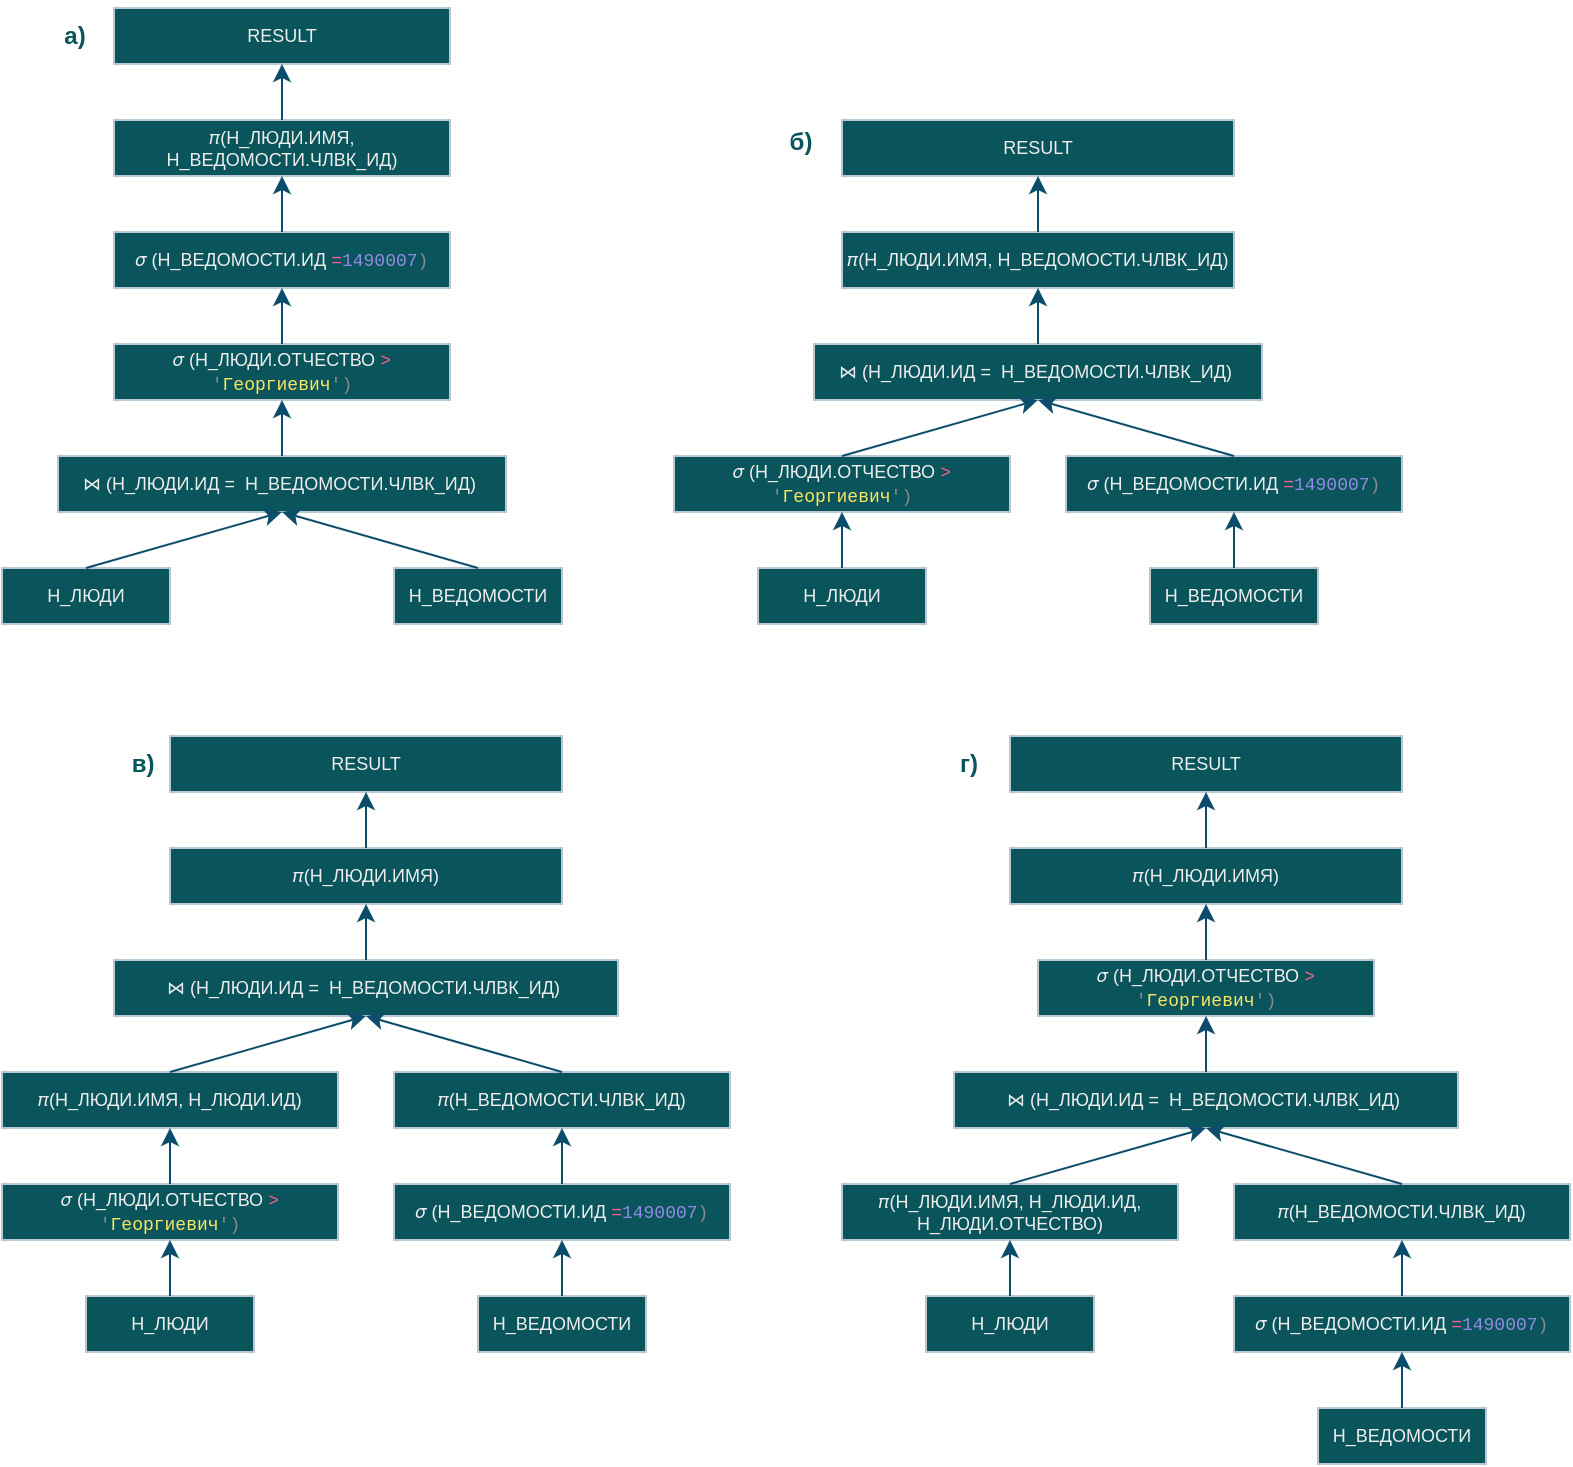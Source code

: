 <mxfile version="22.0.3" type="device">
  <diagram name="Page-1" id="TWeJ-bOZ7lDzK8EqbMOu">
    <mxGraphModel dx="522" dy="396" grid="1" gridSize="7" guides="1" tooltips="1" connect="1" arrows="1" fold="1" page="1" pageScale="1" pageWidth="827" pageHeight="1169" background="#ffffff" math="0" shadow="0">
      <root>
        <mxCell id="0" />
        <mxCell id="1" parent="0" />
        <mxCell id="iL_l7VG0hr3bKJZ_Hehv-2" value="Н_ЛЮДИ" style="rounded=0;whiteSpace=wrap;html=1;strokeColor=#BAC8D3;fontColor=#EEEEEE;fillColor=#09555B;fontSize=9;" parent="1" vertex="1">
          <mxGeometry x="28" y="308" width="84" height="28" as="geometry" />
        </mxCell>
        <mxCell id="iL_l7VG0hr3bKJZ_Hehv-3" value="Н_ВЕДОМОСТИ" style="rounded=0;whiteSpace=wrap;html=1;strokeColor=#BAC8D3;fontColor=#EEEEEE;fillColor=#09555B;fontSize=9;" parent="1" vertex="1">
          <mxGeometry x="224" y="308" width="84" height="28" as="geometry" />
        </mxCell>
        <mxCell id="iL_l7VG0hr3bKJZ_Hehv-4" value="⋈ (Н_ЛЮДИ.ИД =&amp;nbsp; Н_ВЕДОМОСТИ.ЧЛВК_ИД)&amp;nbsp;" style="rounded=0;whiteSpace=wrap;html=1;strokeColor=#BAC8D3;fontColor=#EEEEEE;fillColor=#09555B;fontSize=9;" parent="1" vertex="1">
          <mxGeometry x="56" y="252" width="224" height="28" as="geometry" />
        </mxCell>
        <mxCell id="iL_l7VG0hr3bKJZ_Hehv-5" value="𝜎 (Н_ЛЮДИ.ОТЧЕСТВО &lt;span style=&quot;font-family: &amp;quot;MesloLGS NF&amp;quot;, Menlo, Monaco, &amp;quot;Courier New&amp;quot;, monospace, Menlo, Monaco, &amp;quot;Courier New&amp;quot;, monospace; color: rgb(252, 97, 141); font-size: 9px;&quot;&gt;&amp;gt;&lt;/span&gt;&lt;span style=&quot;background-color: rgb(34, 34, 34); color: rgb(247, 241, 255); font-family: &amp;quot;MesloLGS NF&amp;quot;, Menlo, Monaco, &amp;quot;Courier New&amp;quot;, monospace, Menlo, Monaco, &amp;quot;Courier New&amp;quot;, monospace; font-size: 9px;&quot;&gt; &lt;/span&gt;&lt;span style=&quot;font-family: &amp;quot;MesloLGS NF&amp;quot;, Menlo, Monaco, &amp;quot;Courier New&amp;quot;, monospace, Menlo, Monaco, &amp;quot;Courier New&amp;quot;, monospace; color: rgb(139, 136, 143); font-size: 9px;&quot;&gt;&#39;&lt;/span&gt;&lt;span style=&quot;font-family: &amp;quot;MesloLGS NF&amp;quot;, Menlo, Monaco, &amp;quot;Courier New&amp;quot;, monospace, Menlo, Monaco, &amp;quot;Courier New&amp;quot;, monospace; color: rgb(252, 229, 102); font-size: 9px;&quot;&gt;Георгиевич&lt;/span&gt;&lt;span style=&quot;font-family: &amp;quot;MesloLGS NF&amp;quot;, Menlo, Monaco, &amp;quot;Courier New&amp;quot;, monospace, Menlo, Monaco, &amp;quot;Courier New&amp;quot;, monospace; color: rgb(139, 136, 143); font-size: 9px;&quot;&gt;&#39;)&lt;/span&gt;" style="rounded=0;whiteSpace=wrap;html=1;strokeColor=#BAC8D3;fontColor=#EEEEEE;fillColor=#09555B;fontSize=9;" parent="1" vertex="1">
          <mxGeometry x="84" y="196" width="168" height="28" as="geometry" />
        </mxCell>
        <mxCell id="iL_l7VG0hr3bKJZ_Hehv-6" value="𝜎 (Н_ВЕДОМОСТИ.ИД &lt;span style=&quot;font-family: &amp;quot;MesloLGS NF&amp;quot;, Menlo, Monaco, &amp;quot;Courier New&amp;quot;, monospace, Menlo, Monaco, &amp;quot;Courier New&amp;quot;, monospace; color: rgb(252, 97, 141); font-size: 9px;&quot;&gt;=&lt;/span&gt;&lt;span style=&quot;font-family: &amp;quot;MesloLGS NF&amp;quot;, Menlo, Monaco, &amp;quot;Courier New&amp;quot;, monospace, Menlo, Monaco, &amp;quot;Courier New&amp;quot;, monospace; color: rgb(148, 138, 227); font-size: 9px;&quot;&gt;1490007&lt;/span&gt;&lt;span style=&quot;background-color: initial; color: rgb(139, 136, 143); font-family: &amp;quot;MesloLGS NF&amp;quot;, Menlo, Monaco, &amp;quot;Courier New&amp;quot;, monospace, Menlo, Monaco, &amp;quot;Courier New&amp;quot;, monospace; font-size: 9px;&quot;&gt;)&lt;/span&gt;" style="rounded=0;whiteSpace=wrap;html=1;strokeColor=#BAC8D3;fontColor=#EEEEEE;fillColor=#09555B;fontSize=9;" parent="1" vertex="1">
          <mxGeometry x="84" y="140" width="168" height="28" as="geometry" />
        </mxCell>
        <mxCell id="iL_l7VG0hr3bKJZ_Hehv-7" value="𝜋(Н_ЛЮДИ.ИМЯ, Н_ВЕДОМОСТИ.ЧЛВК_ИД)" style="rounded=0;whiteSpace=wrap;html=1;strokeColor=#BAC8D3;fontColor=#EEEEEE;fillColor=#09555B;fontSize=9;" parent="1" vertex="1">
          <mxGeometry x="84" y="84" width="168" height="28" as="geometry" />
        </mxCell>
        <mxCell id="iL_l7VG0hr3bKJZ_Hehv-8" value="" style="endArrow=classic;html=1;rounded=0;strokeColor=#0B4D6A;exitX=0.5;exitY=0;exitDx=0;exitDy=0;entryX=0.5;entryY=1;entryDx=0;entryDy=0;fontSize=9;" parent="1" source="iL_l7VG0hr3bKJZ_Hehv-2" target="iL_l7VG0hr3bKJZ_Hehv-4" edge="1">
          <mxGeometry width="50" height="50" relative="1" as="geometry">
            <mxPoint x="-58" y="260" as="sourcePoint" />
            <mxPoint x="-8" y="210" as="targetPoint" />
          </mxGeometry>
        </mxCell>
        <mxCell id="iL_l7VG0hr3bKJZ_Hehv-9" value="" style="endArrow=classic;html=1;rounded=0;strokeColor=#0B4D6A;exitX=0.5;exitY=0;exitDx=0;exitDy=0;entryX=0.5;entryY=1;entryDx=0;entryDy=0;fontSize=9;" parent="1" source="iL_l7VG0hr3bKJZ_Hehv-3" target="iL_l7VG0hr3bKJZ_Hehv-4" edge="1">
          <mxGeometry width="50" height="50" relative="1" as="geometry">
            <mxPoint x="82" y="310" as="sourcePoint" />
            <mxPoint x="182" y="270" as="targetPoint" />
          </mxGeometry>
        </mxCell>
        <mxCell id="iL_l7VG0hr3bKJZ_Hehv-10" value="RESULT" style="rounded=0;whiteSpace=wrap;html=1;strokeColor=#BAC8D3;fontColor=#EEEEEE;fillColor=#09555B;fontSize=9;" parent="1" vertex="1">
          <mxGeometry x="84" y="28" width="168" height="28" as="geometry" />
        </mxCell>
        <mxCell id="iL_l7VG0hr3bKJZ_Hehv-11" value="" style="endArrow=classic;html=1;rounded=0;strokeColor=#0B4D6A;exitX=0.5;exitY=0;exitDx=0;exitDy=0;entryX=0.5;entryY=1;entryDx=0;entryDy=0;fontSize=9;" parent="1" source="iL_l7VG0hr3bKJZ_Hehv-4" target="iL_l7VG0hr3bKJZ_Hehv-5" edge="1">
          <mxGeometry width="50" height="50" relative="1" as="geometry">
            <mxPoint x="92" y="320" as="sourcePoint" />
            <mxPoint x="192" y="280" as="targetPoint" />
          </mxGeometry>
        </mxCell>
        <mxCell id="iL_l7VG0hr3bKJZ_Hehv-12" value="" style="endArrow=classic;html=1;rounded=0;strokeColor=#0B4D6A;exitX=0.5;exitY=0;exitDx=0;exitDy=0;entryX=0.5;entryY=1;entryDx=0;entryDy=0;fontSize=9;" parent="1" source="iL_l7VG0hr3bKJZ_Hehv-5" target="iL_l7VG0hr3bKJZ_Hehv-6" edge="1">
          <mxGeometry width="50" height="50" relative="1" as="geometry">
            <mxPoint x="102" y="330" as="sourcePoint" />
            <mxPoint x="202" y="290" as="targetPoint" />
          </mxGeometry>
        </mxCell>
        <mxCell id="iL_l7VG0hr3bKJZ_Hehv-13" value="" style="endArrow=classic;html=1;rounded=0;strokeColor=#0B4D6A;exitX=0.5;exitY=0;exitDx=0;exitDy=0;fontSize=9;" parent="1" source="iL_l7VG0hr3bKJZ_Hehv-6" target="iL_l7VG0hr3bKJZ_Hehv-7" edge="1">
          <mxGeometry width="50" height="50" relative="1" as="geometry">
            <mxPoint x="112" y="340" as="sourcePoint" />
            <mxPoint x="212" y="300" as="targetPoint" />
          </mxGeometry>
        </mxCell>
        <mxCell id="iL_l7VG0hr3bKJZ_Hehv-14" value="" style="endArrow=classic;html=1;rounded=0;strokeColor=#0B4D6A;exitX=0.5;exitY=0;exitDx=0;exitDy=0;entryX=0.5;entryY=1;entryDx=0;entryDy=0;fontSize=9;" parent="1" source="iL_l7VG0hr3bKJZ_Hehv-7" target="iL_l7VG0hr3bKJZ_Hehv-10" edge="1">
          <mxGeometry width="50" height="50" relative="1" as="geometry">
            <mxPoint x="122" y="350" as="sourcePoint" />
            <mxPoint x="222" y="310" as="targetPoint" />
          </mxGeometry>
        </mxCell>
        <mxCell id="iL_l7VG0hr3bKJZ_Hehv-16" value="Н_ЛЮДИ" style="rounded=0;whiteSpace=wrap;html=1;strokeColor=#BAC8D3;fontColor=#EEEEEE;fillColor=#09555B;fontSize=9;" parent="1" vertex="1">
          <mxGeometry x="406" y="308" width="84" height="28" as="geometry" />
        </mxCell>
        <mxCell id="iL_l7VG0hr3bKJZ_Hehv-17" value="Н_ВЕДОМОСТИ" style="rounded=0;whiteSpace=wrap;html=1;strokeColor=#BAC8D3;fontColor=#EEEEEE;fillColor=#09555B;fontSize=9;" parent="1" vertex="1">
          <mxGeometry x="602" y="308" width="84" height="28" as="geometry" />
        </mxCell>
        <mxCell id="iL_l7VG0hr3bKJZ_Hehv-18" value="⋈ (Н_ЛЮДИ.ИД =&amp;nbsp; Н_ВЕДОМОСТИ.ЧЛВК_ИД)&amp;nbsp;" style="rounded=0;whiteSpace=wrap;html=1;strokeColor=#BAC8D3;fontColor=#EEEEEE;fillColor=#09555B;fontSize=9;" parent="1" vertex="1">
          <mxGeometry x="434" y="196" width="224" height="28" as="geometry" />
        </mxCell>
        <mxCell id="iL_l7VG0hr3bKJZ_Hehv-19" value="𝜎 (Н_ЛЮДИ.ОТЧЕСТВО &lt;span style=&quot;font-family: &amp;quot;MesloLGS NF&amp;quot;, Menlo, Monaco, &amp;quot;Courier New&amp;quot;, monospace, Menlo, Monaco, &amp;quot;Courier New&amp;quot;, monospace; color: rgb(252, 97, 141); font-size: 9px;&quot;&gt;&amp;gt;&lt;/span&gt;&lt;span style=&quot;background-color: rgb(34, 34, 34); color: rgb(247, 241, 255); font-family: &amp;quot;MesloLGS NF&amp;quot;, Menlo, Monaco, &amp;quot;Courier New&amp;quot;, monospace, Menlo, Monaco, &amp;quot;Courier New&amp;quot;, monospace; font-size: 9px;&quot;&gt; &lt;/span&gt;&lt;span style=&quot;font-family: &amp;quot;MesloLGS NF&amp;quot;, Menlo, Monaco, &amp;quot;Courier New&amp;quot;, monospace, Menlo, Monaco, &amp;quot;Courier New&amp;quot;, monospace; color: rgb(139, 136, 143); font-size: 9px;&quot;&gt;&#39;&lt;/span&gt;&lt;span style=&quot;font-family: &amp;quot;MesloLGS NF&amp;quot;, Menlo, Monaco, &amp;quot;Courier New&amp;quot;, monospace, Menlo, Monaco, &amp;quot;Courier New&amp;quot;, monospace; color: rgb(252, 229, 102); font-size: 9px;&quot;&gt;Георгиевич&lt;/span&gt;&lt;span style=&quot;font-family: &amp;quot;MesloLGS NF&amp;quot;, Menlo, Monaco, &amp;quot;Courier New&amp;quot;, monospace, Menlo, Monaco, &amp;quot;Courier New&amp;quot;, monospace; color: rgb(139, 136, 143); font-size: 9px;&quot;&gt;&#39;)&lt;/span&gt;" style="rounded=0;whiteSpace=wrap;html=1;strokeColor=#BAC8D3;fontColor=#EEEEEE;fillColor=#09555B;fontSize=9;" parent="1" vertex="1">
          <mxGeometry x="364" y="252" width="168" height="28" as="geometry" />
        </mxCell>
        <mxCell id="iL_l7VG0hr3bKJZ_Hehv-20" value="𝜎 (Н_ВЕДОМОСТИ.ИД &lt;span style=&quot;font-family: &amp;quot;MesloLGS NF&amp;quot;, Menlo, Monaco, &amp;quot;Courier New&amp;quot;, monospace, Menlo, Monaco, &amp;quot;Courier New&amp;quot;, monospace; color: rgb(252, 97, 141); font-size: 9px;&quot;&gt;=&lt;/span&gt;&lt;span style=&quot;font-family: &amp;quot;MesloLGS NF&amp;quot;, Menlo, Monaco, &amp;quot;Courier New&amp;quot;, monospace, Menlo, Monaco, &amp;quot;Courier New&amp;quot;, monospace; color: rgb(148, 138, 227); font-size: 9px;&quot;&gt;1490007&lt;/span&gt;&lt;span style=&quot;background-color: initial; color: rgb(139, 136, 143); font-family: &amp;quot;MesloLGS NF&amp;quot;, Menlo, Monaco, &amp;quot;Courier New&amp;quot;, monospace, Menlo, Monaco, &amp;quot;Courier New&amp;quot;, monospace; font-size: 9px;&quot;&gt;)&lt;/span&gt;" style="rounded=0;whiteSpace=wrap;html=1;strokeColor=#BAC8D3;fontColor=#EEEEEE;fillColor=#09555B;fontSize=9;" parent="1" vertex="1">
          <mxGeometry x="560" y="252" width="168" height="28" as="geometry" />
        </mxCell>
        <mxCell id="iL_l7VG0hr3bKJZ_Hehv-21" value="𝜋(Н_ЛЮДИ.ИМЯ, Н_ВЕДОМОСТИ.ЧЛВК_ИД)" style="rounded=0;whiteSpace=wrap;html=1;strokeColor=#BAC8D3;fontColor=#EEEEEE;fillColor=#09555B;fontSize=9;" parent="1" vertex="1">
          <mxGeometry x="448" y="140" width="196" height="28" as="geometry" />
        </mxCell>
        <mxCell id="iL_l7VG0hr3bKJZ_Hehv-24" value="RESULT" style="rounded=0;whiteSpace=wrap;html=1;strokeColor=#BAC8D3;fontColor=#EEEEEE;fillColor=#09555B;fontSize=9;" parent="1" vertex="1">
          <mxGeometry x="448" y="84" width="196" height="28" as="geometry" />
        </mxCell>
        <mxCell id="iL_l7VG0hr3bKJZ_Hehv-29" value="" style="endArrow=classic;html=1;rounded=0;strokeColor=#0B4D6A;exitX=0.5;exitY=0;exitDx=0;exitDy=0;" parent="1" source="iL_l7VG0hr3bKJZ_Hehv-16" target="iL_l7VG0hr3bKJZ_Hehv-19" edge="1">
          <mxGeometry width="50" height="50" relative="1" as="geometry">
            <mxPoint x="476" y="267" as="sourcePoint" />
            <mxPoint x="526" y="217" as="targetPoint" />
          </mxGeometry>
        </mxCell>
        <mxCell id="iL_l7VG0hr3bKJZ_Hehv-30" value="" style="endArrow=classic;html=1;rounded=0;strokeColor=#0B4D6A;exitX=0.5;exitY=0;exitDx=0;exitDy=0;" parent="1" source="iL_l7VG0hr3bKJZ_Hehv-17" target="iL_l7VG0hr3bKJZ_Hehv-20" edge="1">
          <mxGeometry width="50" height="50" relative="1" as="geometry">
            <mxPoint x="455" y="315" as="sourcePoint" />
            <mxPoint x="455" y="287" as="targetPoint" />
          </mxGeometry>
        </mxCell>
        <mxCell id="iL_l7VG0hr3bKJZ_Hehv-31" value="" style="endArrow=classic;html=1;rounded=0;strokeColor=#0B4D6A;exitX=0.5;exitY=0;exitDx=0;exitDy=0;entryX=0.5;entryY=1;entryDx=0;entryDy=0;" parent="1" source="iL_l7VG0hr3bKJZ_Hehv-19" target="iL_l7VG0hr3bKJZ_Hehv-18" edge="1">
          <mxGeometry width="50" height="50" relative="1" as="geometry">
            <mxPoint x="455" y="315" as="sourcePoint" />
            <mxPoint x="455" y="287" as="targetPoint" />
          </mxGeometry>
        </mxCell>
        <mxCell id="iL_l7VG0hr3bKJZ_Hehv-32" value="" style="endArrow=classic;html=1;rounded=0;strokeColor=#0B4D6A;exitX=0.5;exitY=0;exitDx=0;exitDy=0;entryX=0.5;entryY=1;entryDx=0;entryDy=0;" parent="1" source="iL_l7VG0hr3bKJZ_Hehv-20" target="iL_l7VG0hr3bKJZ_Hehv-18" edge="1">
          <mxGeometry width="50" height="50" relative="1" as="geometry">
            <mxPoint x="462" y="322" as="sourcePoint" />
            <mxPoint x="462" y="294" as="targetPoint" />
          </mxGeometry>
        </mxCell>
        <mxCell id="iL_l7VG0hr3bKJZ_Hehv-33" value="" style="endArrow=classic;html=1;rounded=0;strokeColor=#0B4D6A;exitX=0.5;exitY=0;exitDx=0;exitDy=0;" parent="1" source="iL_l7VG0hr3bKJZ_Hehv-18" target="iL_l7VG0hr3bKJZ_Hehv-21" edge="1">
          <mxGeometry width="50" height="50" relative="1" as="geometry">
            <mxPoint x="469" y="329" as="sourcePoint" />
            <mxPoint x="469" y="301" as="targetPoint" />
          </mxGeometry>
        </mxCell>
        <mxCell id="iL_l7VG0hr3bKJZ_Hehv-34" value="" style="endArrow=classic;html=1;rounded=0;strokeColor=#0B4D6A;exitX=0.5;exitY=0;exitDx=0;exitDy=0;entryX=0.5;entryY=1;entryDx=0;entryDy=0;" parent="1" source="iL_l7VG0hr3bKJZ_Hehv-21" target="iL_l7VG0hr3bKJZ_Hehv-24" edge="1">
          <mxGeometry width="50" height="50" relative="1" as="geometry">
            <mxPoint x="476" y="336" as="sourcePoint" />
            <mxPoint x="476" y="308" as="targetPoint" />
          </mxGeometry>
        </mxCell>
        <mxCell id="iL_l7VG0hr3bKJZ_Hehv-35" value="Н_ЛЮДИ" style="rounded=0;whiteSpace=wrap;html=1;strokeColor=#BAC8D3;fontColor=#EEEEEE;fillColor=#09555B;fontSize=9;" parent="1" vertex="1">
          <mxGeometry x="70" y="672" width="84" height="28" as="geometry" />
        </mxCell>
        <mxCell id="iL_l7VG0hr3bKJZ_Hehv-36" value="Н_ВЕДОМОСТИ" style="rounded=0;whiteSpace=wrap;html=1;strokeColor=#BAC8D3;fontColor=#EEEEEE;fillColor=#09555B;fontSize=9;" parent="1" vertex="1">
          <mxGeometry x="266" y="672" width="84" height="28" as="geometry" />
        </mxCell>
        <mxCell id="iL_l7VG0hr3bKJZ_Hehv-37" value="⋈ (Н_ЛЮДИ.ИД =&amp;nbsp; Н_ВЕДОМОСТИ.ЧЛВК_ИД)&amp;nbsp;" style="rounded=0;whiteSpace=wrap;html=1;strokeColor=#BAC8D3;fontColor=#EEEEEE;fillColor=#09555B;fontSize=9;" parent="1" vertex="1">
          <mxGeometry x="84" y="504" width="252" height="28" as="geometry" />
        </mxCell>
        <mxCell id="iL_l7VG0hr3bKJZ_Hehv-38" value="𝜎 (Н_ЛЮДИ.ОТЧЕСТВО &lt;span style=&quot;font-family: &amp;quot;MesloLGS NF&amp;quot;, Menlo, Monaco, &amp;quot;Courier New&amp;quot;, monospace, Menlo, Monaco, &amp;quot;Courier New&amp;quot;, monospace; color: rgb(252, 97, 141); font-size: 9px;&quot;&gt;&amp;gt;&lt;/span&gt;&lt;span style=&quot;background-color: rgb(34, 34, 34); color: rgb(247, 241, 255); font-family: &amp;quot;MesloLGS NF&amp;quot;, Menlo, Monaco, &amp;quot;Courier New&amp;quot;, monospace, Menlo, Monaco, &amp;quot;Courier New&amp;quot;, monospace; font-size: 9px;&quot;&gt; &lt;/span&gt;&lt;span style=&quot;font-family: &amp;quot;MesloLGS NF&amp;quot;, Menlo, Monaco, &amp;quot;Courier New&amp;quot;, monospace, Menlo, Monaco, &amp;quot;Courier New&amp;quot;, monospace; color: rgb(139, 136, 143); font-size: 9px;&quot;&gt;&#39;&lt;/span&gt;&lt;span style=&quot;font-family: &amp;quot;MesloLGS NF&amp;quot;, Menlo, Monaco, &amp;quot;Courier New&amp;quot;, monospace, Menlo, Monaco, &amp;quot;Courier New&amp;quot;, monospace; color: rgb(252, 229, 102); font-size: 9px;&quot;&gt;Георгиевич&lt;/span&gt;&lt;span style=&quot;font-family: &amp;quot;MesloLGS NF&amp;quot;, Menlo, Monaco, &amp;quot;Courier New&amp;quot;, monospace, Menlo, Monaco, &amp;quot;Courier New&amp;quot;, monospace; color: rgb(139, 136, 143); font-size: 9px;&quot;&gt;&#39;)&lt;/span&gt;" style="rounded=0;whiteSpace=wrap;html=1;strokeColor=#BAC8D3;fontColor=#EEEEEE;fillColor=#09555B;fontSize=9;" parent="1" vertex="1">
          <mxGeometry x="28" y="616" width="168" height="28" as="geometry" />
        </mxCell>
        <mxCell id="iL_l7VG0hr3bKJZ_Hehv-39" value="𝜎 (Н_ВЕДОМОСТИ.ИД &lt;span style=&quot;font-family: &amp;quot;MesloLGS NF&amp;quot;, Menlo, Monaco, &amp;quot;Courier New&amp;quot;, monospace, Menlo, Monaco, &amp;quot;Courier New&amp;quot;, monospace; color: rgb(252, 97, 141); font-size: 9px;&quot;&gt;=&lt;/span&gt;&lt;span style=&quot;font-family: &amp;quot;MesloLGS NF&amp;quot;, Menlo, Monaco, &amp;quot;Courier New&amp;quot;, monospace, Menlo, Monaco, &amp;quot;Courier New&amp;quot;, monospace; color: rgb(148, 138, 227); font-size: 9px;&quot;&gt;1490007&lt;/span&gt;&lt;span style=&quot;background-color: initial; color: rgb(139, 136, 143); font-family: &amp;quot;MesloLGS NF&amp;quot;, Menlo, Monaco, &amp;quot;Courier New&amp;quot;, monospace, Menlo, Monaco, &amp;quot;Courier New&amp;quot;, monospace; font-size: 9px;&quot;&gt;)&lt;/span&gt;" style="rounded=0;whiteSpace=wrap;html=1;strokeColor=#BAC8D3;fontColor=#EEEEEE;fillColor=#09555B;fontSize=9;" parent="1" vertex="1">
          <mxGeometry x="224" y="616" width="168" height="28" as="geometry" />
        </mxCell>
        <mxCell id="iL_l7VG0hr3bKJZ_Hehv-40" value="𝜋(Н_ЛЮДИ.ИМЯ)" style="rounded=0;whiteSpace=wrap;html=1;strokeColor=#BAC8D3;fontColor=#EEEEEE;fillColor=#09555B;fontSize=9;" parent="1" vertex="1">
          <mxGeometry x="112" y="448" width="196" height="28" as="geometry" />
        </mxCell>
        <mxCell id="iL_l7VG0hr3bKJZ_Hehv-41" value="RESULT" style="rounded=0;whiteSpace=wrap;html=1;strokeColor=#BAC8D3;fontColor=#EEEEEE;fillColor=#09555B;fontSize=9;" parent="1" vertex="1">
          <mxGeometry x="112" y="392" width="196" height="28" as="geometry" />
        </mxCell>
        <mxCell id="iL_l7VG0hr3bKJZ_Hehv-42" value="" style="endArrow=classic;html=1;rounded=0;strokeColor=#0B4D6A;exitX=0.5;exitY=0;exitDx=0;exitDy=0;" parent="1" source="iL_l7VG0hr3bKJZ_Hehv-35" target="iL_l7VG0hr3bKJZ_Hehv-38" edge="1">
          <mxGeometry width="50" height="50" relative="1" as="geometry">
            <mxPoint x="140" y="631" as="sourcePoint" />
            <mxPoint x="190" y="581" as="targetPoint" />
          </mxGeometry>
        </mxCell>
        <mxCell id="iL_l7VG0hr3bKJZ_Hehv-43" value="" style="endArrow=classic;html=1;rounded=0;strokeColor=#0B4D6A;exitX=0.5;exitY=0;exitDx=0;exitDy=0;" parent="1" source="iL_l7VG0hr3bKJZ_Hehv-36" target="iL_l7VG0hr3bKJZ_Hehv-39" edge="1">
          <mxGeometry width="50" height="50" relative="1" as="geometry">
            <mxPoint x="203" y="679" as="sourcePoint" />
            <mxPoint x="203" y="651" as="targetPoint" />
          </mxGeometry>
        </mxCell>
        <mxCell id="iL_l7VG0hr3bKJZ_Hehv-46" value="" style="endArrow=classic;html=1;rounded=0;strokeColor=#0B4D6A;exitX=0.5;exitY=0;exitDx=0;exitDy=0;" parent="1" source="iL_l7VG0hr3bKJZ_Hehv-37" target="iL_l7VG0hr3bKJZ_Hehv-40" edge="1">
          <mxGeometry width="50" height="50" relative="1" as="geometry">
            <mxPoint x="168" y="637" as="sourcePoint" />
            <mxPoint x="168" y="609" as="targetPoint" />
          </mxGeometry>
        </mxCell>
        <mxCell id="iL_l7VG0hr3bKJZ_Hehv-47" value="" style="endArrow=classic;html=1;rounded=0;strokeColor=#0B4D6A;exitX=0.5;exitY=0;exitDx=0;exitDy=0;entryX=0.5;entryY=1;entryDx=0;entryDy=0;" parent="1" source="iL_l7VG0hr3bKJZ_Hehv-40" target="iL_l7VG0hr3bKJZ_Hehv-41" edge="1">
          <mxGeometry width="50" height="50" relative="1" as="geometry">
            <mxPoint x="175" y="644" as="sourcePoint" />
            <mxPoint x="175" y="616" as="targetPoint" />
          </mxGeometry>
        </mxCell>
        <mxCell id="iL_l7VG0hr3bKJZ_Hehv-48" value="𝜋(Н_ЛЮДИ.ИМЯ, Н_ЛЮДИ.ИД)" style="rounded=0;whiteSpace=wrap;html=1;strokeColor=#BAC8D3;fontColor=#EEEEEE;fillColor=#09555B;fontSize=9;" parent="1" vertex="1">
          <mxGeometry x="28" y="560" width="168" height="28" as="geometry" />
        </mxCell>
        <mxCell id="iL_l7VG0hr3bKJZ_Hehv-49" value="𝜋(Н_ВЕДОМОСТИ.ЧЛВК_ИД)" style="rounded=0;whiteSpace=wrap;html=1;strokeColor=#BAC8D3;fontColor=#EEEEEE;fillColor=#09555B;fontSize=9;" parent="1" vertex="1">
          <mxGeometry x="224" y="560" width="168" height="28" as="geometry" />
        </mxCell>
        <mxCell id="iL_l7VG0hr3bKJZ_Hehv-50" value="" style="endArrow=classic;html=1;rounded=0;strokeColor=#0B4D6A;exitX=0.5;exitY=0;exitDx=0;exitDy=0;" parent="1" source="iL_l7VG0hr3bKJZ_Hehv-38" target="iL_l7VG0hr3bKJZ_Hehv-48" edge="1">
          <mxGeometry width="50" height="50" relative="1" as="geometry">
            <mxPoint x="252" y="511" as="sourcePoint" />
            <mxPoint x="252" y="483" as="targetPoint" />
          </mxGeometry>
        </mxCell>
        <mxCell id="iL_l7VG0hr3bKJZ_Hehv-51" value="" style="endArrow=classic;html=1;rounded=0;strokeColor=#0B4D6A;exitX=0.5;exitY=0;exitDx=0;exitDy=0;entryX=0.5;entryY=1;entryDx=0;entryDy=0;" parent="1" source="iL_l7VG0hr3bKJZ_Hehv-39" target="iL_l7VG0hr3bKJZ_Hehv-49" edge="1">
          <mxGeometry width="50" height="50" relative="1" as="geometry">
            <mxPoint x="259" y="518" as="sourcePoint" />
            <mxPoint x="259" y="490" as="targetPoint" />
          </mxGeometry>
        </mxCell>
        <mxCell id="iL_l7VG0hr3bKJZ_Hehv-52" value="" style="endArrow=classic;html=1;rounded=0;strokeColor=#0B4D6A;exitX=0.5;exitY=0;exitDx=0;exitDy=0;entryX=0.5;entryY=1;entryDx=0;entryDy=0;" parent="1" source="iL_l7VG0hr3bKJZ_Hehv-48" target="iL_l7VG0hr3bKJZ_Hehv-37" edge="1">
          <mxGeometry width="50" height="50" relative="1" as="geometry">
            <mxPoint x="266" y="525" as="sourcePoint" />
            <mxPoint x="266" y="497" as="targetPoint" />
          </mxGeometry>
        </mxCell>
        <mxCell id="iL_l7VG0hr3bKJZ_Hehv-53" value="" style="endArrow=classic;html=1;rounded=0;strokeColor=#0B4D6A;exitX=0.5;exitY=0;exitDx=0;exitDy=0;entryX=0.5;entryY=1;entryDx=0;entryDy=0;" parent="1" source="iL_l7VG0hr3bKJZ_Hehv-49" target="iL_l7VG0hr3bKJZ_Hehv-37" edge="1">
          <mxGeometry width="50" height="50" relative="1" as="geometry">
            <mxPoint x="273" y="532" as="sourcePoint" />
            <mxPoint x="273" y="504" as="targetPoint" />
          </mxGeometry>
        </mxCell>
        <mxCell id="iL_l7VG0hr3bKJZ_Hehv-55" value="&lt;font color=&quot;#08555b&quot;&gt;&lt;b&gt;a)&lt;/b&gt;&lt;/font&gt;" style="text;html=1;align=center;verticalAlign=middle;resizable=0;points=[];autosize=1;strokeColor=none;fillColor=none;fontColor=#EEEEEE;" parent="1" vertex="1">
          <mxGeometry x="50" y="24.5" width="28" height="35" as="geometry" />
        </mxCell>
        <mxCell id="iL_l7VG0hr3bKJZ_Hehv-56" value="&lt;font color=&quot;#08555b&quot;&gt;&lt;b&gt;б)&lt;/b&gt;&lt;/font&gt;" style="text;html=1;align=center;verticalAlign=middle;resizable=0;points=[];autosize=1;strokeColor=none;fillColor=none;fontColor=#EEEEEE;" parent="1" vertex="1">
          <mxGeometry x="413" y="77" width="28" height="35" as="geometry" />
        </mxCell>
        <mxCell id="iL_l7VG0hr3bKJZ_Hehv-57" value="&lt;font color=&quot;#08555b&quot;&gt;&lt;b&gt;в)&lt;/b&gt;&lt;/font&gt;" style="text;html=1;align=center;verticalAlign=middle;resizable=0;points=[];autosize=1;strokeColor=none;fillColor=none;fontColor=#EEEEEE;" parent="1" vertex="1">
          <mxGeometry x="84" y="388.5" width="28" height="35" as="geometry" />
        </mxCell>
        <mxCell id="iL_l7VG0hr3bKJZ_Hehv-76" value="Н_ЛЮДИ" style="rounded=0;whiteSpace=wrap;html=1;strokeColor=#BAC8D3;fontColor=#EEEEEE;fillColor=#09555B;fontSize=9;" parent="1" vertex="1">
          <mxGeometry x="490" y="672" width="84" height="28" as="geometry" />
        </mxCell>
        <mxCell id="iL_l7VG0hr3bKJZ_Hehv-77" value="Н_ВЕДОМОСТИ" style="rounded=0;whiteSpace=wrap;html=1;strokeColor=#BAC8D3;fontColor=#EEEEEE;fillColor=#09555B;fontSize=9;" parent="1" vertex="1">
          <mxGeometry x="686" y="728" width="84" height="28" as="geometry" />
        </mxCell>
        <mxCell id="iL_l7VG0hr3bKJZ_Hehv-78" value="⋈ (Н_ЛЮДИ.ИД =&amp;nbsp; Н_ВЕДОМОСТИ.ЧЛВК_ИД)&amp;nbsp;" style="rounded=0;whiteSpace=wrap;html=1;strokeColor=#BAC8D3;fontColor=#EEEEEE;fillColor=#09555B;fontSize=9;" parent="1" vertex="1">
          <mxGeometry x="504" y="560" width="252" height="28" as="geometry" />
        </mxCell>
        <mxCell id="iL_l7VG0hr3bKJZ_Hehv-79" value="𝜎 (Н_ЛЮДИ.ОТЧЕСТВО &lt;span style=&quot;font-family: &amp;quot;MesloLGS NF&amp;quot;, Menlo, Monaco, &amp;quot;Courier New&amp;quot;, monospace, Menlo, Monaco, &amp;quot;Courier New&amp;quot;, monospace; color: rgb(252, 97, 141); font-size: 9px;&quot;&gt;&amp;gt;&lt;/span&gt;&lt;span style=&quot;background-color: rgb(34, 34, 34); color: rgb(247, 241, 255); font-family: &amp;quot;MesloLGS NF&amp;quot;, Menlo, Monaco, &amp;quot;Courier New&amp;quot;, monospace, Menlo, Monaco, &amp;quot;Courier New&amp;quot;, monospace; font-size: 9px;&quot;&gt; &lt;/span&gt;&lt;span style=&quot;font-family: &amp;quot;MesloLGS NF&amp;quot;, Menlo, Monaco, &amp;quot;Courier New&amp;quot;, monospace, Menlo, Monaco, &amp;quot;Courier New&amp;quot;, monospace; color: rgb(139, 136, 143); font-size: 9px;&quot;&gt;&#39;&lt;/span&gt;&lt;span style=&quot;font-family: &amp;quot;MesloLGS NF&amp;quot;, Menlo, Monaco, &amp;quot;Courier New&amp;quot;, monospace, Menlo, Monaco, &amp;quot;Courier New&amp;quot;, monospace; color: rgb(252, 229, 102); font-size: 9px;&quot;&gt;Георгиевич&lt;/span&gt;&lt;span style=&quot;font-family: &amp;quot;MesloLGS NF&amp;quot;, Menlo, Monaco, &amp;quot;Courier New&amp;quot;, monospace, Menlo, Monaco, &amp;quot;Courier New&amp;quot;, monospace; color: rgb(139, 136, 143); font-size: 9px;&quot;&gt;&#39;)&lt;/span&gt;" style="rounded=0;whiteSpace=wrap;html=1;strokeColor=#BAC8D3;fontColor=#EEEEEE;fillColor=#09555B;fontSize=9;" parent="1" vertex="1">
          <mxGeometry x="546" y="504" width="168" height="28" as="geometry" />
        </mxCell>
        <mxCell id="iL_l7VG0hr3bKJZ_Hehv-80" value="𝜎 (Н_ВЕДОМОСТИ.ИД &lt;span style=&quot;font-family: &amp;quot;MesloLGS NF&amp;quot;, Menlo, Monaco, &amp;quot;Courier New&amp;quot;, monospace, Menlo, Monaco, &amp;quot;Courier New&amp;quot;, monospace; color: rgb(252, 97, 141); font-size: 9px;&quot;&gt;=&lt;/span&gt;&lt;span style=&quot;font-family: &amp;quot;MesloLGS NF&amp;quot;, Menlo, Monaco, &amp;quot;Courier New&amp;quot;, monospace, Menlo, Monaco, &amp;quot;Courier New&amp;quot;, monospace; color: rgb(148, 138, 227); font-size: 9px;&quot;&gt;1490007&lt;/span&gt;&lt;span style=&quot;background-color: initial; color: rgb(139, 136, 143); font-family: &amp;quot;MesloLGS NF&amp;quot;, Menlo, Monaco, &amp;quot;Courier New&amp;quot;, monospace, Menlo, Monaco, &amp;quot;Courier New&amp;quot;, monospace; font-size: 9px;&quot;&gt;)&lt;/span&gt;" style="rounded=0;whiteSpace=wrap;html=1;strokeColor=#BAC8D3;fontColor=#EEEEEE;fillColor=#09555B;fontSize=9;" parent="1" vertex="1">
          <mxGeometry x="644" y="672" width="168" height="28" as="geometry" />
        </mxCell>
        <mxCell id="iL_l7VG0hr3bKJZ_Hehv-81" value="𝜋(Н_ЛЮДИ.ИМЯ)" style="rounded=0;whiteSpace=wrap;html=1;strokeColor=#BAC8D3;fontColor=#EEEEEE;fillColor=#09555B;fontSize=9;" parent="1" vertex="1">
          <mxGeometry x="532" y="448" width="196" height="28" as="geometry" />
        </mxCell>
        <mxCell id="iL_l7VG0hr3bKJZ_Hehv-82" value="RESULT" style="rounded=0;whiteSpace=wrap;html=1;strokeColor=#BAC8D3;fontColor=#EEEEEE;fillColor=#09555B;fontSize=9;" parent="1" vertex="1">
          <mxGeometry x="532" y="392" width="196" height="28" as="geometry" />
        </mxCell>
        <mxCell id="iL_l7VG0hr3bKJZ_Hehv-84" value="" style="endArrow=classic;html=1;rounded=0;strokeColor=#0B4D6A;exitX=0.5;exitY=0;exitDx=0;exitDy=0;" parent="1" source="iL_l7VG0hr3bKJZ_Hehv-77" target="iL_l7VG0hr3bKJZ_Hehv-80" edge="1">
          <mxGeometry width="50" height="50" relative="1" as="geometry">
            <mxPoint x="623" y="731.5" as="sourcePoint" />
            <mxPoint x="623" y="703.5" as="targetPoint" />
          </mxGeometry>
        </mxCell>
        <mxCell id="iL_l7VG0hr3bKJZ_Hehv-87" value="𝜋(Н_ЛЮДИ.ИМЯ, Н_ЛЮДИ.ИД, Н_ЛЮДИ.ОТЧЕСТВО)" style="rounded=0;whiteSpace=wrap;html=1;strokeColor=#BAC8D3;fontColor=#EEEEEE;fillColor=#09555B;fontSize=9;" parent="1" vertex="1">
          <mxGeometry x="448" y="616" width="168" height="28" as="geometry" />
        </mxCell>
        <mxCell id="iL_l7VG0hr3bKJZ_Hehv-88" value="𝜋(Н_ВЕДОМОСТИ.ЧЛВК_ИД)" style="rounded=0;whiteSpace=wrap;html=1;strokeColor=#BAC8D3;fontColor=#EEEEEE;fillColor=#09555B;fontSize=9;" parent="1" vertex="1">
          <mxGeometry x="644" y="616" width="168" height="28" as="geometry" />
        </mxCell>
        <mxCell id="iL_l7VG0hr3bKJZ_Hehv-90" value="" style="endArrow=classic;html=1;rounded=0;strokeColor=#0B4D6A;exitX=0.5;exitY=0;exitDx=0;exitDy=0;entryX=0.5;entryY=1;entryDx=0;entryDy=0;" parent="1" source="iL_l7VG0hr3bKJZ_Hehv-80" target="iL_l7VG0hr3bKJZ_Hehv-88" edge="1">
          <mxGeometry width="50" height="50" relative="1" as="geometry">
            <mxPoint x="679" y="570.5" as="sourcePoint" />
            <mxPoint x="679" y="542.5" as="targetPoint" />
          </mxGeometry>
        </mxCell>
        <mxCell id="iL_l7VG0hr3bKJZ_Hehv-91" value="" style="endArrow=classic;html=1;rounded=0;strokeColor=#0B4D6A;exitX=0.5;exitY=0;exitDx=0;exitDy=0;entryX=0.5;entryY=1;entryDx=0;entryDy=0;" parent="1" source="iL_l7VG0hr3bKJZ_Hehv-87" target="iL_l7VG0hr3bKJZ_Hehv-78" edge="1">
          <mxGeometry width="50" height="50" relative="1" as="geometry">
            <mxPoint x="686" y="577.5" as="sourcePoint" />
            <mxPoint x="686" y="549.5" as="targetPoint" />
          </mxGeometry>
        </mxCell>
        <mxCell id="iL_l7VG0hr3bKJZ_Hehv-92" value="" style="endArrow=classic;html=1;rounded=0;strokeColor=#0B4D6A;exitX=0.5;exitY=0;exitDx=0;exitDy=0;entryX=0.5;entryY=1;entryDx=0;entryDy=0;" parent="1" source="iL_l7VG0hr3bKJZ_Hehv-88" target="iL_l7VG0hr3bKJZ_Hehv-78" edge="1">
          <mxGeometry width="50" height="50" relative="1" as="geometry">
            <mxPoint x="693" y="584.5" as="sourcePoint" />
            <mxPoint x="693" y="556.5" as="targetPoint" />
          </mxGeometry>
        </mxCell>
        <mxCell id="iL_l7VG0hr3bKJZ_Hehv-93" value="&lt;font color=&quot;#08555b&quot;&gt;&lt;b&gt;г)&lt;/b&gt;&lt;/font&gt;" style="text;html=1;align=center;verticalAlign=middle;resizable=0;points=[];autosize=1;strokeColor=none;fillColor=none;fontColor=#EEEEEE;" parent="1" vertex="1">
          <mxGeometry x="497" y="388.5" width="28" height="35" as="geometry" />
        </mxCell>
        <mxCell id="iL_l7VG0hr3bKJZ_Hehv-94" value="" style="endArrow=classic;html=1;rounded=0;strokeColor=#0B4D6A;exitX=0.5;exitY=0;exitDx=0;exitDy=0;entryX=0.5;entryY=1;entryDx=0;entryDy=0;" parent="1" source="iL_l7VG0hr3bKJZ_Hehv-76" target="iL_l7VG0hr3bKJZ_Hehv-87" edge="1">
          <mxGeometry width="50" height="50" relative="1" as="geometry">
            <mxPoint x="539" y="623" as="sourcePoint" />
            <mxPoint x="637" y="595" as="targetPoint" />
          </mxGeometry>
        </mxCell>
        <mxCell id="iL_l7VG0hr3bKJZ_Hehv-95" value="" style="endArrow=classic;html=1;rounded=0;strokeColor=#0B4D6A;exitX=0.5;exitY=0;exitDx=0;exitDy=0;" parent="1" source="iL_l7VG0hr3bKJZ_Hehv-78" target="iL_l7VG0hr3bKJZ_Hehv-79" edge="1">
          <mxGeometry width="50" height="50" relative="1" as="geometry">
            <mxPoint x="546" y="630" as="sourcePoint" />
            <mxPoint x="644" y="602" as="targetPoint" />
          </mxGeometry>
        </mxCell>
        <mxCell id="iL_l7VG0hr3bKJZ_Hehv-96" value="" style="endArrow=classic;html=1;rounded=0;strokeColor=#0B4D6A;exitX=0.5;exitY=0;exitDx=0;exitDy=0;entryX=0.5;entryY=1;entryDx=0;entryDy=0;" parent="1" source="iL_l7VG0hr3bKJZ_Hehv-79" target="iL_l7VG0hr3bKJZ_Hehv-81" edge="1">
          <mxGeometry width="50" height="50" relative="1" as="geometry">
            <mxPoint x="553" y="637" as="sourcePoint" />
            <mxPoint x="651" y="609" as="targetPoint" />
          </mxGeometry>
        </mxCell>
        <mxCell id="iL_l7VG0hr3bKJZ_Hehv-97" value="" style="endArrow=classic;html=1;rounded=0;strokeColor=#0B4D6A;exitX=0.5;exitY=0;exitDx=0;exitDy=0;" parent="1" source="iL_l7VG0hr3bKJZ_Hehv-81" target="iL_l7VG0hr3bKJZ_Hehv-82" edge="1">
          <mxGeometry width="50" height="50" relative="1" as="geometry">
            <mxPoint x="560" y="644" as="sourcePoint" />
            <mxPoint x="658" y="616" as="targetPoint" />
          </mxGeometry>
        </mxCell>
      </root>
    </mxGraphModel>
  </diagram>
</mxfile>
